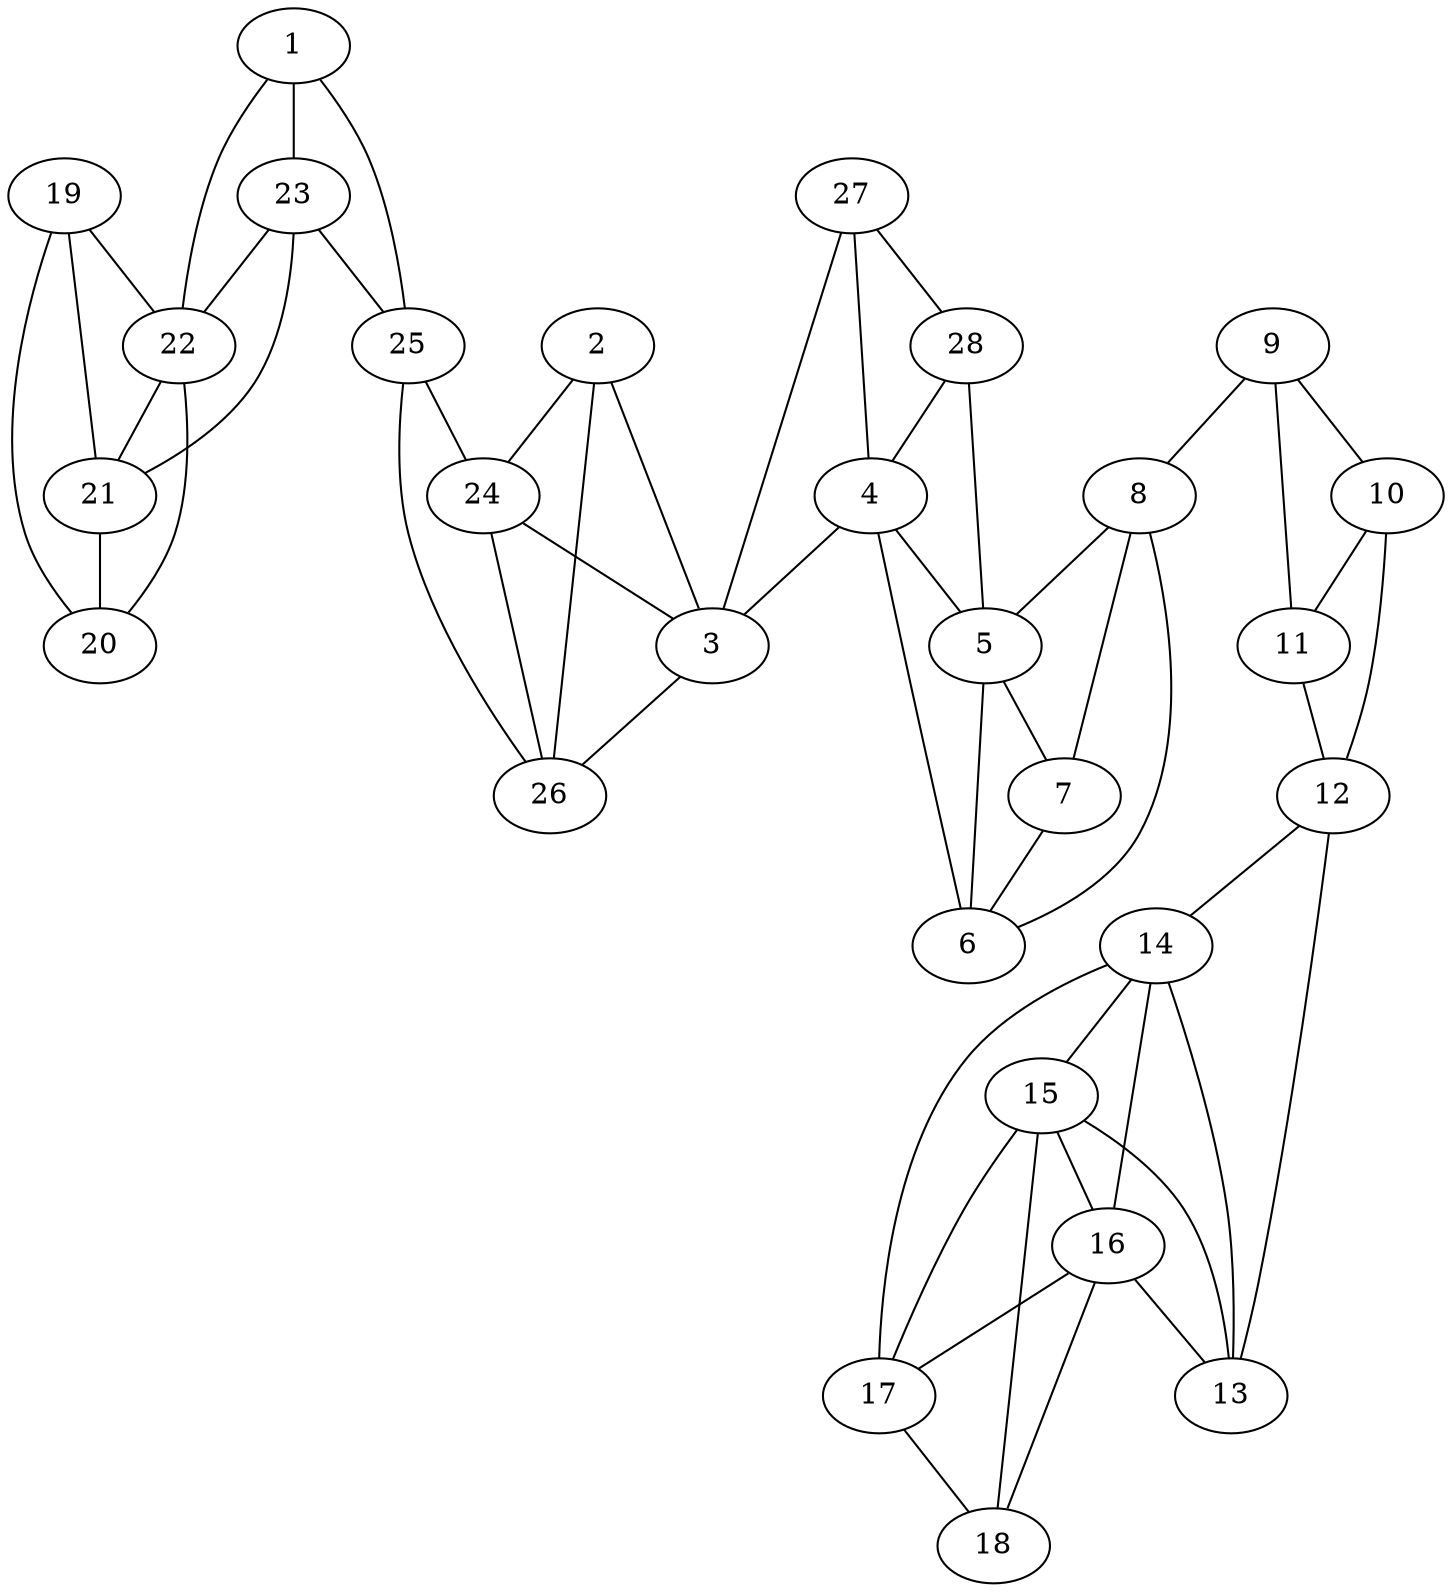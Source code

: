 graph pdb1r3c {
	1	 [aaLength=18,
		sequence=LSRPFQSIIHAKRTYREL,
		type=0];
	22	 [aaLength=8,
		sequence=VGSGAYGS,
		type=1];
	1 -- 22	 [distance0="33.26835",
		frequency=1,
		type0=2];
	23	 [aaLength=8,
		sequence=FDTKTGLR,
		type=1];
	1 -- 23	 [distance0="25.51045",
		frequency=1,
		type0=1];
	25	 [aaLength=3,
		sequence=NVI,
		type=1];
	1 -- 25	 [distance0="34.79631",
		frequency=1,
		type0=3];
	2	 [aaLength=6,
		sequence=HLMGAD,
		type=0];
	3	 [aaLength=22,
		sequence=VKCQKLTDDHVQFLIYQILRGL,
		type=0];
	2 -- 3	 [distance0="14.72922",
		distance1="4.0",
		frequency=2,
		type0=1,
		type1=4];
	24	 [aaLength=5,
		sequence=EEFND,
		type=1];
	2 -- 24	 [distance0="37.59943",
		frequency=1,
		type0=3];
	26	 [aaLength=2,
		sequence=VT,
		type=1];
	2 -- 26	 [distance0="36.30037",
		frequency=1,
		type0=2];
	3 -- 26	 [distance0="28.20231",
		frequency=1,
		type0=2];
	4	 [aaLength=3,
		sequence=IIH,
		type=0];
	6	 [aaLength=6,
		sequence=DEMTGY,
		type=0];
	4 -- 6	 [distance0="32.48796",
		frequency=1,
		type0=3];
	4 -- 3	 [distance0="30.74111",
		frequency=1,
		type0=2];
	5	 [aaLength=5,
		sequence=GLARH,
		type=0];
	4 -- 5	 [distance0="28.2681",
		frequency=1,
		type0=1];
	5 -- 6	 [distance0="8.832138",
		distance1="2.0",
		frequency=2,
		type0=1,
		type1=4];
	7	 [aaLength=6,
		sequence=ATRWYR,
		type=0];
	5 -- 7	 [distance0="14.33687",
		frequency=1,
		type0=2];
	7 -- 6	 [distance0="10.86398",
		frequency=1,
		type0=1];
	8	 [aaLength=18,
		sequence=NWMHYNQTVDIWSVGCIM,
		type=0];
	8 -- 6	 [distance0="20.1778",
		frequency=1,
		type0=2];
	8 -- 5	 [distance0="28.697",
		frequency=1,
		type0=3];
	8 -- 7	 [distance0="19.15878",
		frequency=1,
		type0=1];
	9	 [aaLength=14,
		sequence=TLFPGTDHIDQLKL,
		type=0];
	9 -- 8	 [distance0="30.2847",
		frequency=1,
		type0=3];
	10	 [aaLength=8,
		sequence=RLVGTPGA,
		type=0];
	9 -- 10	 [distance0="20.15088",
		distance1="2.0",
		frequency=2,
		type0=1,
		type1=4];
	11	 [aaLength=9,
		sequence=LLKKISSES,
		type=0];
	9 -- 11	 [distance0="28.5515",
		frequency=1,
		type0=2];
	10 -- 11	 [distance0="11.60481",
		distance1="1.0",
		frequency=2,
		type0=1,
		type1=4];
	12	 [aaLength=5,
		sequence=TQMPK,
		type=0];
	10 -- 12	 [distance0="35.71351",
		frequency=1,
		type0=3];
	11 -- 12	 [distance0="33.96313",
		distance1="8.0",
		frequency=2,
		type0=3,
		type1=4];
	14	 [aaLength=5,
		sequence=EKMLV,
		type=0];
	12 -- 14	 [distance0="32.98631",
		frequency=1,
		type0=2];
	13	 [aaLength=12,
		sequence=NVFIGANPLAVD,
		type=0];
	12 -- 13	 [distance0="12.48447",
		distance1="4.0",
		frequency=2,
		type0=1,
		type1=4];
	13 -- 14	 [distance0="22.54495",
		distance1="2.0",
		frequency=2,
		type0=2,
		type1=4];
	15	 [aaLength=7,
		sequence=DSDKRIT,
		type=0];
	13 -- 15	 [distance0="23.96627",
		frequency=1,
		type0=3];
	14 -- 15	 [distance0="14.71304",
		distance1="1.0",
		frequency=2,
		type0=1,
		type1=4];
	16	 [aaLength=5,
		sequence=AAQAL,
		type=0];
	15 -- 16	 [distance0="13.61401",
		distance1="0.0",
		frequency=2,
		type0=1,
		type1=5];
	16 -- 14	 [distance0="25.5249",
		frequency=1,
		type0=2];
	16 -- 13	 [distance0="28.27198",
		frequency=1,
		type0=3];
	17	 [aaLength=6,
		sequence=VADPYD,
		type=0];
	16 -- 17	 [distance0="15.0",
		frequency=1,
		type0=4];
	18	 [aaLength=15,
		sequence=FESRDLLIDEWKSLT,
		type=0];
	17 -- 18	 [distance0="9.869762",
		distance1="2.0",
		frequency=2,
		type0=1,
		type1=4];
	17 -- 14	 [distance0="38.32096",
		frequency=1,
		type0=3];
	17 -- 15	 [distance0="35.3964",
		frequency=1,
		type0=2];
	18 -- 15	 [distance0="42.51703",
		frequency=1,
		type0=2];
	18 -- 16	 [distance0="45.28277",
		frequency=1,
		type0=3];
	19	 [aaLength=6,
		sequence=SQERPT,
		type=1];
	19 -- 22	 [distance0="28.0",
		frequency=1,
		type0=3];
	20	 [aaLength=6,
		sequence=RQELNK,
		type=1];
	19 -- 20	 [distance0="8.0",
		distance1="2.0",
		frequency=2,
		type0=1,
		type1=4];
	21	 [aaLength=9,
		sequence=WEVPERYQN,
		type=1];
	19 -- 21	 [distance0="16.0",
		frequency=1,
		type0=2];
	20 -- 22	 [distance0="20.0",
		frequency=1,
		type0=3];
	21 -- 20	 [distance0="8.0",
		frequency=1,
		type0=1];
	22 -- 21	 [distance0="12.0",
		frequency=1,
		type0=1];
	23 -- 22	 [distance0="12.0",
		frequency=1,
		type0=1];
	23 -- 21	 [distance0="24.0",
		frequency=1,
		type0=2];
	23 -- 25	 [distance0="32.0",
		frequency=1,
		type0=4];
	24 -- 3	 [distance0="32.42484",
		frequency=1,
		type0=3];
	24 -- 26	 [distance0="8.0",
		distance1="3.0",
		frequency=2,
		type0=1,
		type1=4];
	25 -- 24	 [distance0="15.0",
		distance1="12.0",
		frequency=2,
		type0=1,
		type1=4];
	25 -- 26	 [distance0="23.0",
		frequency=1,
		type0=2];
	27	 [aaLength=3,
		sequence=DLK,
		type=1];
	27 -- 3	 [distance0="41.71775",
		frequency=1,
		type0=3];
	27 -- 4	 [distance0="34.22489",
		frequency=1,
		type0=2];
	28	 [aaLength=3,
		sequence=VNE,
		type=1];
	27 -- 28	 [distance0="8.0",
		distance1="5.0",
		frequency=2,
		type0=1,
		type1=4];
	28 -- 4	 [distance0="36.0464",
		frequency=1,
		type0=2];
	28 -- 5	 [distance0="42.33441",
		distance1="9.0",
		frequency=2,
		type0=3,
		type1=4];
}
